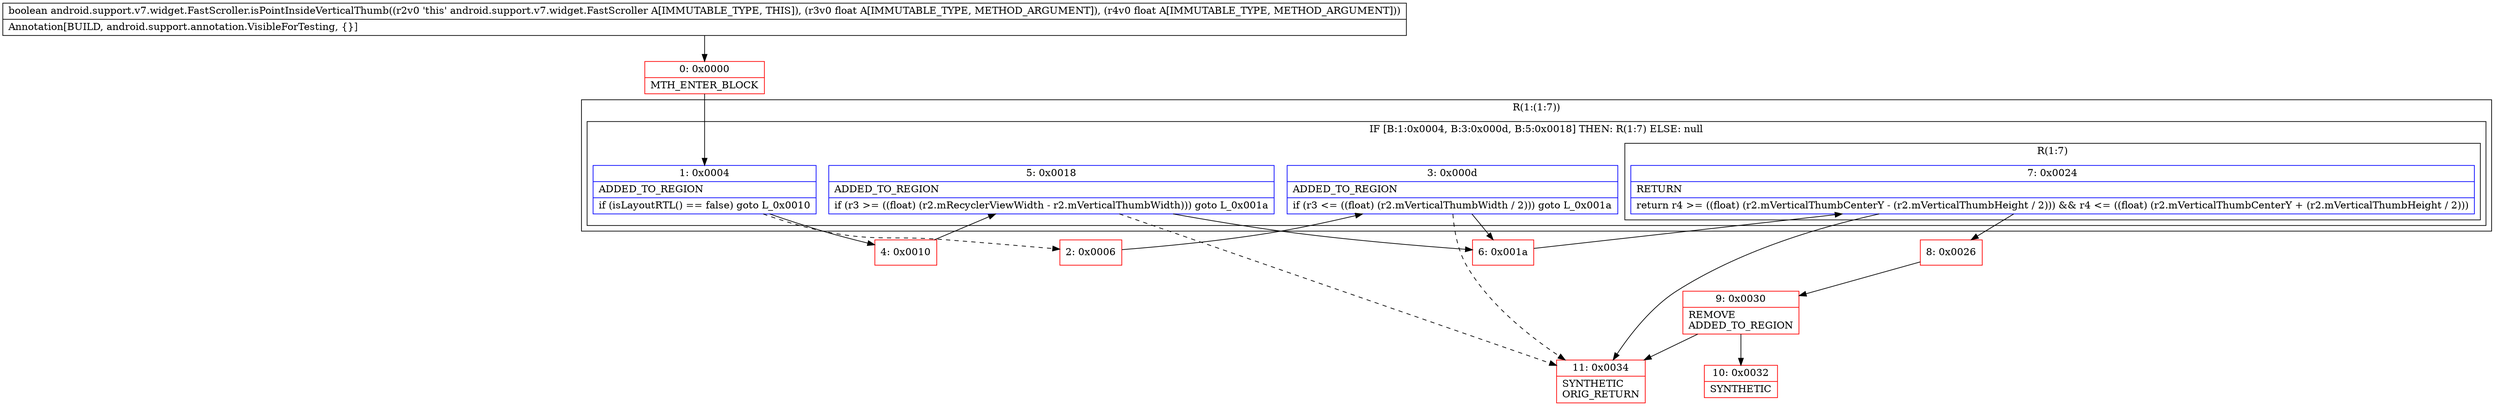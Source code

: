 digraph "CFG forandroid.support.v7.widget.FastScroller.isPointInsideVerticalThumb(FF)Z" {
subgraph cluster_Region_394186329 {
label = "R(1:(1:7))";
node [shape=record,color=blue];
subgraph cluster_IfRegion_1125898119 {
label = "IF [B:1:0x0004, B:3:0x000d, B:5:0x0018] THEN: R(1:7) ELSE: null";
node [shape=record,color=blue];
Node_1 [shape=record,label="{1\:\ 0x0004|ADDED_TO_REGION\l|if (isLayoutRTL() == false) goto L_0x0010\l}"];
Node_3 [shape=record,label="{3\:\ 0x000d|ADDED_TO_REGION\l|if (r3 \<= ((float) (r2.mVerticalThumbWidth \/ 2))) goto L_0x001a\l}"];
Node_5 [shape=record,label="{5\:\ 0x0018|ADDED_TO_REGION\l|if (r3 \>= ((float) (r2.mRecyclerViewWidth \- r2.mVerticalThumbWidth))) goto L_0x001a\l}"];
subgraph cluster_Region_2037466510 {
label = "R(1:7)";
node [shape=record,color=blue];
Node_7 [shape=record,label="{7\:\ 0x0024|RETURN\l|return r4 \>= ((float) (r2.mVerticalThumbCenterY \- (r2.mVerticalThumbHeight \/ 2))) && r4 \<= ((float) (r2.mVerticalThumbCenterY + (r2.mVerticalThumbHeight \/ 2)))\l}"];
}
}
}
Node_0 [shape=record,color=red,label="{0\:\ 0x0000|MTH_ENTER_BLOCK\l}"];
Node_2 [shape=record,color=red,label="{2\:\ 0x0006}"];
Node_4 [shape=record,color=red,label="{4\:\ 0x0010}"];
Node_6 [shape=record,color=red,label="{6\:\ 0x001a}"];
Node_8 [shape=record,color=red,label="{8\:\ 0x0026}"];
Node_9 [shape=record,color=red,label="{9\:\ 0x0030|REMOVE\lADDED_TO_REGION\l}"];
Node_10 [shape=record,color=red,label="{10\:\ 0x0032|SYNTHETIC\l}"];
Node_11 [shape=record,color=red,label="{11\:\ 0x0034|SYNTHETIC\lORIG_RETURN\l}"];
MethodNode[shape=record,label="{boolean android.support.v7.widget.FastScroller.isPointInsideVerticalThumb((r2v0 'this' android.support.v7.widget.FastScroller A[IMMUTABLE_TYPE, THIS]), (r3v0 float A[IMMUTABLE_TYPE, METHOD_ARGUMENT]), (r4v0 float A[IMMUTABLE_TYPE, METHOD_ARGUMENT]))  | Annotation[BUILD, android.support.annotation.VisibleForTesting, \{\}]\l}"];
MethodNode -> Node_0;
Node_1 -> Node_2[style=dashed];
Node_1 -> Node_4;
Node_3 -> Node_11[style=dashed];
Node_3 -> Node_6;
Node_5 -> Node_6;
Node_5 -> Node_11[style=dashed];
Node_7 -> Node_8;
Node_7 -> Node_11;
Node_0 -> Node_1;
Node_2 -> Node_3;
Node_4 -> Node_5;
Node_6 -> Node_7;
Node_8 -> Node_9;
Node_9 -> Node_10;
Node_9 -> Node_11;
}

